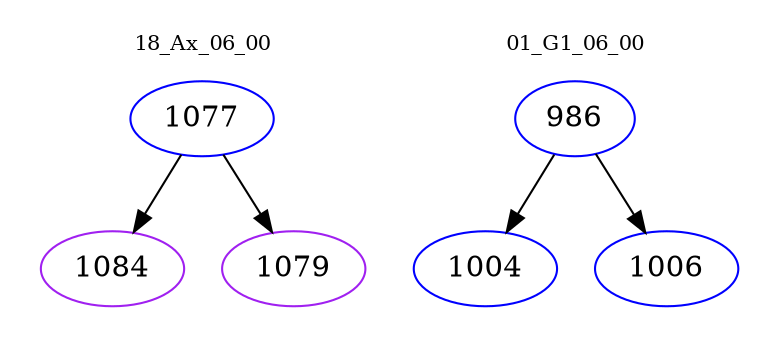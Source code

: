 digraph{
subgraph cluster_0 {
color = white
label = "18_Ax_06_00";
fontsize=10;
T0_1077 [label="1077", color="blue"]
T0_1077 -> T0_1084 [color="black"]
T0_1084 [label="1084", color="purple"]
T0_1077 -> T0_1079 [color="black"]
T0_1079 [label="1079", color="purple"]
}
subgraph cluster_1 {
color = white
label = "01_G1_06_00";
fontsize=10;
T1_986 [label="986", color="blue"]
T1_986 -> T1_1004 [color="black"]
T1_1004 [label="1004", color="blue"]
T1_986 -> T1_1006 [color="black"]
T1_1006 [label="1006", color="blue"]
}
}
